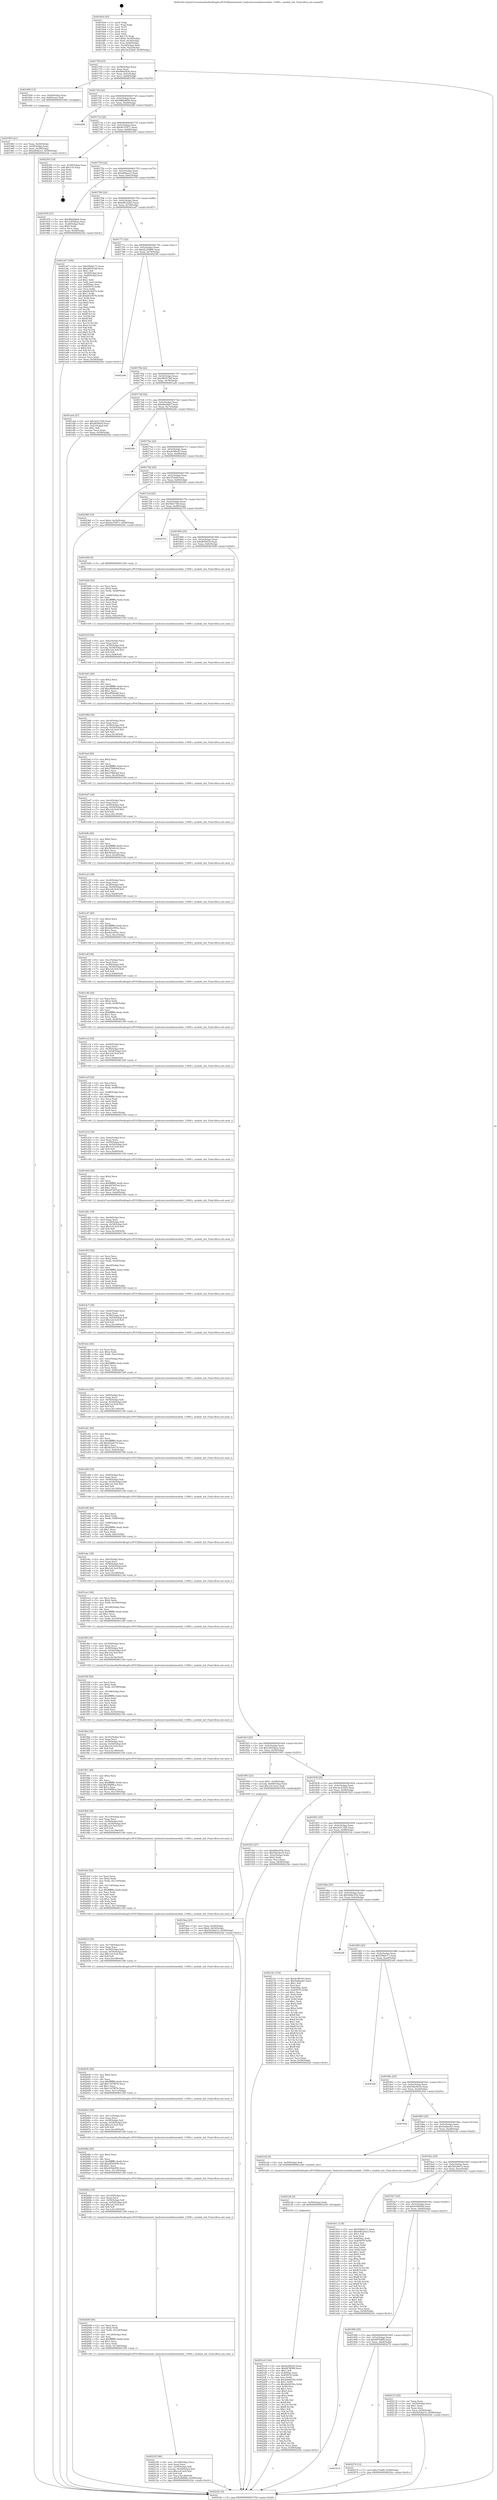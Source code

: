 digraph "0x4016e0" {
  label = "0x4016e0 (/mnt/c/Users/mathe/Desktop/tcc/POCII/binaries/extr_hashcatsrcmodulesmodule_11800.c_module_init_Final-ollvm.out::main(0))"
  labelloc = "t"
  node[shape=record]

  Entry [label="",width=0.3,height=0.3,shape=circle,fillcolor=black,style=filled]
  "0x40170d" [label="{
     0x40170d [23]\l
     | [instrs]\l
     &nbsp;&nbsp;0x40170d \<+3\>: mov -0x58(%rbp),%eax\l
     &nbsp;&nbsp;0x401710 \<+2\>: mov %eax,%ecx\l
     &nbsp;&nbsp;0x401712 \<+6\>: sub $0x960a5f3b,%ecx\l
     &nbsp;&nbsp;0x401718 \<+3\>: mov %eax,-0x5c(%rbp)\l
     &nbsp;&nbsp;0x40171b \<+3\>: mov %ecx,-0x60(%rbp)\l
     &nbsp;&nbsp;0x40171e \<+6\>: je 0000000000401956 \<main+0x276\>\l
  }"]
  "0x401956" [label="{
     0x401956 [13]\l
     | [instrs]\l
     &nbsp;&nbsp;0x401956 \<+4\>: mov -0x40(%rbp),%rax\l
     &nbsp;&nbsp;0x40195a \<+4\>: mov 0x8(%rax),%rdi\l
     &nbsp;&nbsp;0x40195e \<+5\>: call 0000000000401060 \<atoi@plt\>\l
     | [calls]\l
     &nbsp;&nbsp;0x401060 \{1\} (unknown)\l
  }"]
  "0x401724" [label="{
     0x401724 [22]\l
     | [instrs]\l
     &nbsp;&nbsp;0x401724 \<+5\>: jmp 0000000000401729 \<main+0x49\>\l
     &nbsp;&nbsp;0x401729 \<+3\>: mov -0x5c(%rbp),%eax\l
     &nbsp;&nbsp;0x40172c \<+5\>: sub $0x98bb9604,%eax\l
     &nbsp;&nbsp;0x401731 \<+3\>: mov %eax,-0x64(%rbp)\l
     &nbsp;&nbsp;0x401734 \<+6\>: je 0000000000402280 \<main+0xba0\>\l
  }"]
  Exit [label="",width=0.3,height=0.3,shape=circle,fillcolor=black,style=filled,peripheries=2]
  "0x402280" [label="{
     0x402280\l
  }", style=dashed]
  "0x40173a" [label="{
     0x40173a [22]\l
     | [instrs]\l
     &nbsp;&nbsp;0x40173a \<+5\>: jmp 000000000040173f \<main+0x5f\>\l
     &nbsp;&nbsp;0x40173f \<+3\>: mov -0x5c(%rbp),%eax\l
     &nbsp;&nbsp;0x401742 \<+5\>: sub $0x9e37f471,%eax\l
     &nbsp;&nbsp;0x401747 \<+3\>: mov %eax,-0x68(%rbp)\l
     &nbsp;&nbsp;0x40174a \<+6\>: je 0000000000402393 \<main+0xcb3\>\l
  }"]
  "0x401919" [label="{
     0x401919\l
  }", style=dashed]
  "0x402393" [label="{
     0x402393 [19]\l
     | [instrs]\l
     &nbsp;&nbsp;0x402393 \<+3\>: mov -0x30(%rbp),%eax\l
     &nbsp;&nbsp;0x402396 \<+7\>: add $0x110,%rsp\l
     &nbsp;&nbsp;0x40239d \<+1\>: pop %rbx\l
     &nbsp;&nbsp;0x40239e \<+2\>: pop %r12\l
     &nbsp;&nbsp;0x4023a0 \<+2\>: pop %r14\l
     &nbsp;&nbsp;0x4023a2 \<+2\>: pop %r15\l
     &nbsp;&nbsp;0x4023a4 \<+1\>: pop %rbp\l
     &nbsp;&nbsp;0x4023a5 \<+1\>: ret\l
  }"]
  "0x401750" [label="{
     0x401750 [22]\l
     | [instrs]\l
     &nbsp;&nbsp;0x401750 \<+5\>: jmp 0000000000401755 \<main+0x75\>\l
     &nbsp;&nbsp;0x401755 \<+3\>: mov -0x5c(%rbp),%eax\l
     &nbsp;&nbsp;0x401758 \<+5\>: sub $0xaf04ace3,%eax\l
     &nbsp;&nbsp;0x40175d \<+3\>: mov %eax,-0x6c(%rbp)\l
     &nbsp;&nbsp;0x401760 \<+6\>: je 0000000000401978 \<main+0x298\>\l
  }"]
  "0x402274" [label="{
     0x402274 [12]\l
     | [instrs]\l
     &nbsp;&nbsp;0x402274 \<+7\>: movl $0x37efeff,-0x58(%rbp)\l
     &nbsp;&nbsp;0x40227b \<+5\>: jmp 00000000004023dc \<main+0xcfc\>\l
  }"]
  "0x401978" [label="{
     0x401978 [27]\l
     | [instrs]\l
     &nbsp;&nbsp;0x401978 \<+5\>: mov $0x98bb9604,%eax\l
     &nbsp;&nbsp;0x40197d \<+5\>: mov $0x1b930b2a,%ecx\l
     &nbsp;&nbsp;0x401982 \<+3\>: mov -0x28(%rbp),%edx\l
     &nbsp;&nbsp;0x401985 \<+3\>: cmp $0x0,%edx\l
     &nbsp;&nbsp;0x401988 \<+3\>: cmove %ecx,%eax\l
     &nbsp;&nbsp;0x40198b \<+3\>: mov %eax,-0x58(%rbp)\l
     &nbsp;&nbsp;0x40198e \<+5\>: jmp 00000000004023dc \<main+0xcfc\>\l
  }"]
  "0x401766" [label="{
     0x401766 [22]\l
     | [instrs]\l
     &nbsp;&nbsp;0x401766 \<+5\>: jmp 000000000040176b \<main+0x8b\>\l
     &nbsp;&nbsp;0x40176b \<+3\>: mov -0x5c(%rbp),%eax\l
     &nbsp;&nbsp;0x40176e \<+5\>: sub $0xb9b1b5a3,%eax\l
     &nbsp;&nbsp;0x401773 \<+3\>: mov %eax,-0x70(%rbp)\l
     &nbsp;&nbsp;0x401776 \<+6\>: je 0000000000401a47 \<main+0x367\>\l
  }"]
  "0x4021e4" [label="{
     0x4021e4 [144]\l
     | [instrs]\l
     &nbsp;&nbsp;0x4021e4 \<+5\>: mov $0xde5f6c83,%eax\l
     &nbsp;&nbsp;0x4021e9 \<+5\>: mov $0x6876f9f9,%ecx\l
     &nbsp;&nbsp;0x4021ee \<+2\>: mov $0x1,%dl\l
     &nbsp;&nbsp;0x4021f0 \<+7\>: mov 0x4050ac,%esi\l
     &nbsp;&nbsp;0x4021f7 \<+8\>: mov 0x405070,%r8d\l
     &nbsp;&nbsp;0x4021ff \<+3\>: mov %esi,%r9d\l
     &nbsp;&nbsp;0x402202 \<+7\>: add $0x26d2934e,%r9d\l
     &nbsp;&nbsp;0x402209 \<+4\>: sub $0x1,%r9d\l
     &nbsp;&nbsp;0x40220d \<+7\>: sub $0x26d2934e,%r9d\l
     &nbsp;&nbsp;0x402214 \<+4\>: imul %r9d,%esi\l
     &nbsp;&nbsp;0x402218 \<+3\>: and $0x1,%esi\l
     &nbsp;&nbsp;0x40221b \<+3\>: cmp $0x0,%esi\l
     &nbsp;&nbsp;0x40221e \<+4\>: sete %r10b\l
     &nbsp;&nbsp;0x402222 \<+4\>: cmp $0xa,%r8d\l
     &nbsp;&nbsp;0x402226 \<+4\>: setl %r11b\l
     &nbsp;&nbsp;0x40222a \<+3\>: mov %r10b,%bl\l
     &nbsp;&nbsp;0x40222d \<+3\>: xor $0xff,%bl\l
     &nbsp;&nbsp;0x402230 \<+3\>: mov %r11b,%r14b\l
     &nbsp;&nbsp;0x402233 \<+4\>: xor $0xff,%r14b\l
     &nbsp;&nbsp;0x402237 \<+3\>: xor $0x1,%dl\l
     &nbsp;&nbsp;0x40223a \<+3\>: mov %bl,%r15b\l
     &nbsp;&nbsp;0x40223d \<+4\>: and $0xff,%r15b\l
     &nbsp;&nbsp;0x402241 \<+3\>: and %dl,%r10b\l
     &nbsp;&nbsp;0x402244 \<+3\>: mov %r14b,%r12b\l
     &nbsp;&nbsp;0x402247 \<+4\>: and $0xff,%r12b\l
     &nbsp;&nbsp;0x40224b \<+3\>: and %dl,%r11b\l
     &nbsp;&nbsp;0x40224e \<+3\>: or %r10b,%r15b\l
     &nbsp;&nbsp;0x402251 \<+3\>: or %r11b,%r12b\l
     &nbsp;&nbsp;0x402254 \<+3\>: xor %r12b,%r15b\l
     &nbsp;&nbsp;0x402257 \<+3\>: or %r14b,%bl\l
     &nbsp;&nbsp;0x40225a \<+3\>: xor $0xff,%bl\l
     &nbsp;&nbsp;0x40225d \<+3\>: or $0x1,%dl\l
     &nbsp;&nbsp;0x402260 \<+2\>: and %dl,%bl\l
     &nbsp;&nbsp;0x402262 \<+3\>: or %bl,%r15b\l
     &nbsp;&nbsp;0x402265 \<+4\>: test $0x1,%r15b\l
     &nbsp;&nbsp;0x402269 \<+3\>: cmovne %ecx,%eax\l
     &nbsp;&nbsp;0x40226c \<+3\>: mov %eax,-0x58(%rbp)\l
     &nbsp;&nbsp;0x40226f \<+5\>: jmp 00000000004023dc \<main+0xcfc\>\l
  }"]
  "0x401a47" [label="{
     0x401a47 [164]\l
     | [instrs]\l
     &nbsp;&nbsp;0x401a47 \<+5\>: mov $0x55fdd171,%eax\l
     &nbsp;&nbsp;0x401a4c \<+5\>: mov $0xd85d15bf,%ecx\l
     &nbsp;&nbsp;0x401a51 \<+2\>: mov $0x1,%dl\l
     &nbsp;&nbsp;0x401a53 \<+3\>: mov -0x54(%rbp),%esi\l
     &nbsp;&nbsp;0x401a56 \<+3\>: cmp -0x48(%rbp),%esi\l
     &nbsp;&nbsp;0x401a59 \<+4\>: setl %dil\l
     &nbsp;&nbsp;0x401a5d \<+4\>: and $0x1,%dil\l
     &nbsp;&nbsp;0x401a61 \<+4\>: mov %dil,-0x21(%rbp)\l
     &nbsp;&nbsp;0x401a65 \<+7\>: mov 0x4050ac,%esi\l
     &nbsp;&nbsp;0x401a6c \<+8\>: mov 0x405070,%r8d\l
     &nbsp;&nbsp;0x401a74 \<+3\>: mov %esi,%r9d\l
     &nbsp;&nbsp;0x401a77 \<+7\>: sub $0xb833f576,%r9d\l
     &nbsp;&nbsp;0x401a7e \<+4\>: sub $0x1,%r9d\l
     &nbsp;&nbsp;0x401a82 \<+7\>: add $0xb833f576,%r9d\l
     &nbsp;&nbsp;0x401a89 \<+4\>: imul %r9d,%esi\l
     &nbsp;&nbsp;0x401a8d \<+3\>: and $0x1,%esi\l
     &nbsp;&nbsp;0x401a90 \<+3\>: cmp $0x0,%esi\l
     &nbsp;&nbsp;0x401a93 \<+4\>: sete %dil\l
     &nbsp;&nbsp;0x401a97 \<+4\>: cmp $0xa,%r8d\l
     &nbsp;&nbsp;0x401a9b \<+4\>: setl %r10b\l
     &nbsp;&nbsp;0x401a9f \<+3\>: mov %dil,%r11b\l
     &nbsp;&nbsp;0x401aa2 \<+4\>: xor $0xff,%r11b\l
     &nbsp;&nbsp;0x401aa6 \<+3\>: mov %r10b,%bl\l
     &nbsp;&nbsp;0x401aa9 \<+3\>: xor $0xff,%bl\l
     &nbsp;&nbsp;0x401aac \<+3\>: xor $0x0,%dl\l
     &nbsp;&nbsp;0x401aaf \<+3\>: mov %r11b,%r14b\l
     &nbsp;&nbsp;0x401ab2 \<+4\>: and $0x0,%r14b\l
     &nbsp;&nbsp;0x401ab6 \<+3\>: and %dl,%dil\l
     &nbsp;&nbsp;0x401ab9 \<+3\>: mov %bl,%r15b\l
     &nbsp;&nbsp;0x401abc \<+4\>: and $0x0,%r15b\l
     &nbsp;&nbsp;0x401ac0 \<+3\>: and %dl,%r10b\l
     &nbsp;&nbsp;0x401ac3 \<+3\>: or %dil,%r14b\l
     &nbsp;&nbsp;0x401ac6 \<+3\>: or %r10b,%r15b\l
     &nbsp;&nbsp;0x401ac9 \<+3\>: xor %r15b,%r14b\l
     &nbsp;&nbsp;0x401acc \<+3\>: or %bl,%r11b\l
     &nbsp;&nbsp;0x401acf \<+4\>: xor $0xff,%r11b\l
     &nbsp;&nbsp;0x401ad3 \<+3\>: or $0x0,%dl\l
     &nbsp;&nbsp;0x401ad6 \<+3\>: and %dl,%r11b\l
     &nbsp;&nbsp;0x401ad9 \<+3\>: or %r11b,%r14b\l
     &nbsp;&nbsp;0x401adc \<+4\>: test $0x1,%r14b\l
     &nbsp;&nbsp;0x401ae0 \<+3\>: cmovne %ecx,%eax\l
     &nbsp;&nbsp;0x401ae3 \<+3\>: mov %eax,-0x58(%rbp)\l
     &nbsp;&nbsp;0x401ae6 \<+5\>: jmp 00000000004023dc \<main+0xcfc\>\l
  }"]
  "0x40177c" [label="{
     0x40177c [22]\l
     | [instrs]\l
     &nbsp;&nbsp;0x40177c \<+5\>: jmp 0000000000401781 \<main+0xa1\>\l
     &nbsp;&nbsp;0x401781 \<+3\>: mov -0x5c(%rbp),%eax\l
     &nbsp;&nbsp;0x401784 \<+5\>: sub $0xd2c85890,%eax\l
     &nbsp;&nbsp;0x401789 \<+3\>: mov %eax,-0x74(%rbp)\l
     &nbsp;&nbsp;0x40178c \<+6\>: je 00000000004023d0 \<main+0xcf0\>\l
  }"]
  "0x4021db" [label="{
     0x4021db [9]\l
     | [instrs]\l
     &nbsp;&nbsp;0x4021db \<+4\>: mov -0x50(%rbp),%rdi\l
     &nbsp;&nbsp;0x4021df \<+5\>: call 0000000000401030 \<free@plt\>\l
     | [calls]\l
     &nbsp;&nbsp;0x401030 \{1\} (unknown)\l
  }"]
  "0x4023d0" [label="{
     0x4023d0\l
  }", style=dashed]
  "0x401792" [label="{
     0x401792 [22]\l
     | [instrs]\l
     &nbsp;&nbsp;0x401792 \<+5\>: jmp 0000000000401797 \<main+0xb7\>\l
     &nbsp;&nbsp;0x401797 \<+3\>: mov -0x5c(%rbp),%eax\l
     &nbsp;&nbsp;0x40179a \<+5\>: sub $0xd85d15bf,%eax\l
     &nbsp;&nbsp;0x40179f \<+3\>: mov %eax,-0x78(%rbp)\l
     &nbsp;&nbsp;0x4017a2 \<+6\>: je 0000000000401aeb \<main+0x40b\>\l
  }"]
  "0x401900" [label="{
     0x401900 [25]\l
     | [instrs]\l
     &nbsp;&nbsp;0x401900 \<+5\>: jmp 0000000000401905 \<main+0x225\>\l
     &nbsp;&nbsp;0x401905 \<+3\>: mov -0x5c(%rbp),%eax\l
     &nbsp;&nbsp;0x401908 \<+5\>: sub $0x6876f9f9,%eax\l
     &nbsp;&nbsp;0x40190d \<+6\>: mov %eax,-0xb4(%rbp)\l
     &nbsp;&nbsp;0x401913 \<+6\>: je 0000000000402274 \<main+0xb94\>\l
  }"]
  "0x401aeb" [label="{
     0x401aeb [27]\l
     | [instrs]\l
     &nbsp;&nbsp;0x401aeb \<+5\>: mov $0x3e511f28,%eax\l
     &nbsp;&nbsp;0x401af0 \<+5\>: mov $0xd65943d,%ecx\l
     &nbsp;&nbsp;0x401af5 \<+3\>: mov -0x21(%rbp),%dl\l
     &nbsp;&nbsp;0x401af8 \<+3\>: test $0x1,%dl\l
     &nbsp;&nbsp;0x401afb \<+3\>: cmovne %ecx,%eax\l
     &nbsp;&nbsp;0x401afe \<+3\>: mov %eax,-0x58(%rbp)\l
     &nbsp;&nbsp;0x401b01 \<+5\>: jmp 00000000004023dc \<main+0xcfc\>\l
  }"]
  "0x4017a8" [label="{
     0x4017a8 [22]\l
     | [instrs]\l
     &nbsp;&nbsp;0x4017a8 \<+5\>: jmp 00000000004017ad \<main+0xcd\>\l
     &nbsp;&nbsp;0x4017ad \<+3\>: mov -0x5c(%rbp),%eax\l
     &nbsp;&nbsp;0x4017b0 \<+5\>: sub $0xd8a94fa7,%eax\l
     &nbsp;&nbsp;0x4017b5 \<+3\>: mov %eax,-0x7c(%rbp)\l
     &nbsp;&nbsp;0x4017b8 \<+6\>: je 000000000040228c \<main+0xbac\>\l
  }"]
  "0x402133" [label="{
     0x402133 [25]\l
     | [instrs]\l
     &nbsp;&nbsp;0x402133 \<+2\>: xor %eax,%eax\l
     &nbsp;&nbsp;0x402135 \<+3\>: mov -0x54(%rbp),%ecx\l
     &nbsp;&nbsp;0x402138 \<+3\>: sub $0x1,%eax\l
     &nbsp;&nbsp;0x40213b \<+2\>: sub %eax,%ecx\l
     &nbsp;&nbsp;0x40213d \<+3\>: mov %ecx,-0x54(%rbp)\l
     &nbsp;&nbsp;0x402140 \<+7\>: movl $0x5b526e7e,-0x58(%rbp)\l
     &nbsp;&nbsp;0x402147 \<+5\>: jmp 00000000004023dc \<main+0xcfc\>\l
  }"]
  "0x40228c" [label="{
     0x40228c\l
  }", style=dashed]
  "0x4017be" [label="{
     0x4017be [22]\l
     | [instrs]\l
     &nbsp;&nbsp;0x4017be \<+5\>: jmp 00000000004017c3 \<main+0xe3\>\l
     &nbsp;&nbsp;0x4017c3 \<+3\>: mov -0x5c(%rbp),%eax\l
     &nbsp;&nbsp;0x4017c6 \<+5\>: sub $0xde5f6c83,%eax\l
     &nbsp;&nbsp;0x4017cb \<+3\>: mov %eax,-0x80(%rbp)\l
     &nbsp;&nbsp;0x4017ce \<+6\>: je 00000000004023b2 \<main+0xcd2\>\l
  }"]
  "0x402105" [label="{
     0x402105 [46]\l
     | [instrs]\l
     &nbsp;&nbsp;0x402105 \<+6\>: mov -0x128(%rbp),%ecx\l
     &nbsp;&nbsp;0x40210b \<+3\>: imul %eax,%ecx\l
     &nbsp;&nbsp;0x40210e \<+4\>: mov -0x50(%rbp),%r8\l
     &nbsp;&nbsp;0x402112 \<+4\>: movslq -0x54(%rbp),%r9\l
     &nbsp;&nbsp;0x402116 \<+7\>: imul $0x1e0,%r9,%r9\l
     &nbsp;&nbsp;0x40211d \<+3\>: add %r9,%r8\l
     &nbsp;&nbsp;0x402120 \<+7\>: mov %ecx,0x1d8(%r8)\l
     &nbsp;&nbsp;0x402127 \<+7\>: movl $0x5cf4890b,-0x58(%rbp)\l
     &nbsp;&nbsp;0x40212e \<+5\>: jmp 00000000004023dc \<main+0xcfc\>\l
  }"]
  "0x4023b2" [label="{
     0x4023b2\l
  }", style=dashed]
  "0x4017d4" [label="{
     0x4017d4 [25]\l
     | [instrs]\l
     &nbsp;&nbsp;0x4017d4 \<+5\>: jmp 00000000004017d9 \<main+0xf9\>\l
     &nbsp;&nbsp;0x4017d9 \<+3\>: mov -0x5c(%rbp),%eax\l
     &nbsp;&nbsp;0x4017dc \<+5\>: sub $0x37efeff,%eax\l
     &nbsp;&nbsp;0x4017e1 \<+6\>: mov %eax,-0x84(%rbp)\l
     &nbsp;&nbsp;0x4017e7 \<+6\>: je 0000000000402380 \<main+0xca0\>\l
  }"]
  "0x4020d9" [label="{
     0x4020d9 [44]\l
     | [instrs]\l
     &nbsp;&nbsp;0x4020d9 \<+2\>: xor %ecx,%ecx\l
     &nbsp;&nbsp;0x4020db \<+5\>: mov $0x2,%edx\l
     &nbsp;&nbsp;0x4020e0 \<+6\>: mov %edx,-0x124(%rbp)\l
     &nbsp;&nbsp;0x4020e6 \<+1\>: cltd\l
     &nbsp;&nbsp;0x4020e7 \<+6\>: mov -0x124(%rbp),%esi\l
     &nbsp;&nbsp;0x4020ed \<+2\>: idiv %esi\l
     &nbsp;&nbsp;0x4020ef \<+6\>: imul $0xfffffffe,%edx,%edx\l
     &nbsp;&nbsp;0x4020f5 \<+3\>: sub $0x1,%ecx\l
     &nbsp;&nbsp;0x4020f8 \<+2\>: sub %ecx,%edx\l
     &nbsp;&nbsp;0x4020fa \<+6\>: mov %edx,-0x128(%rbp)\l
     &nbsp;&nbsp;0x402100 \<+5\>: call 0000000000401160 \<next_i\>\l
     | [calls]\l
     &nbsp;&nbsp;0x401160 \{1\} (/mnt/c/Users/mathe/Desktop/tcc/POCII/binaries/extr_hashcatsrcmodulesmodule_11800.c_module_init_Final-ollvm.out::next_i)\l
  }"]
  "0x402380" [label="{
     0x402380 [19]\l
     | [instrs]\l
     &nbsp;&nbsp;0x402380 \<+7\>: movl $0x0,-0x30(%rbp)\l
     &nbsp;&nbsp;0x402387 \<+7\>: movl $0x9e37f471,-0x58(%rbp)\l
     &nbsp;&nbsp;0x40238e \<+5\>: jmp 00000000004023dc \<main+0xcfc\>\l
  }"]
  "0x4017ed" [label="{
     0x4017ed [25]\l
     | [instrs]\l
     &nbsp;&nbsp;0x4017ed \<+5\>: jmp 00000000004017f2 \<main+0x112\>\l
     &nbsp;&nbsp;0x4017f2 \<+3\>: mov -0x5c(%rbp),%eax\l
     &nbsp;&nbsp;0x4017f5 \<+5\>: sub $0x5b61746,%eax\l
     &nbsp;&nbsp;0x4017fa \<+6\>: mov %eax,-0x88(%rbp)\l
     &nbsp;&nbsp;0x401800 \<+6\>: je 0000000000402374 \<main+0xc94\>\l
  }"]
  "0x4020b2" [label="{
     0x4020b2 [39]\l
     | [instrs]\l
     &nbsp;&nbsp;0x4020b2 \<+6\>: mov -0x120(%rbp),%ecx\l
     &nbsp;&nbsp;0x4020b8 \<+3\>: imul %eax,%ecx\l
     &nbsp;&nbsp;0x4020bb \<+4\>: mov -0x50(%rbp),%r8\l
     &nbsp;&nbsp;0x4020bf \<+4\>: movslq -0x54(%rbp),%r9\l
     &nbsp;&nbsp;0x4020c3 \<+7\>: imul $0x1e0,%r9,%r9\l
     &nbsp;&nbsp;0x4020ca \<+3\>: add %r9,%r8\l
     &nbsp;&nbsp;0x4020cd \<+7\>: mov %ecx,0x1d4(%r8)\l
     &nbsp;&nbsp;0x4020d4 \<+5\>: call 0000000000401160 \<next_i\>\l
     | [calls]\l
     &nbsp;&nbsp;0x401160 \{1\} (/mnt/c/Users/mathe/Desktop/tcc/POCII/binaries/extr_hashcatsrcmodulesmodule_11800.c_module_init_Final-ollvm.out::next_i)\l
  }"]
  "0x402374" [label="{
     0x402374\l
  }", style=dashed]
  "0x401806" [label="{
     0x401806 [25]\l
     | [instrs]\l
     &nbsp;&nbsp;0x401806 \<+5\>: jmp 000000000040180b \<main+0x12b\>\l
     &nbsp;&nbsp;0x40180b \<+3\>: mov -0x5c(%rbp),%eax\l
     &nbsp;&nbsp;0x40180e \<+5\>: sub $0xd65943d,%eax\l
     &nbsp;&nbsp;0x401813 \<+6\>: mov %eax,-0x8c(%rbp)\l
     &nbsp;&nbsp;0x401819 \<+6\>: je 0000000000401b06 \<main+0x426\>\l
  }"]
  "0x40208a" [label="{
     0x40208a [40]\l
     | [instrs]\l
     &nbsp;&nbsp;0x40208a \<+5\>: mov $0x2,%ecx\l
     &nbsp;&nbsp;0x40208f \<+1\>: cltd\l
     &nbsp;&nbsp;0x402090 \<+2\>: idiv %ecx\l
     &nbsp;&nbsp;0x402092 \<+6\>: imul $0xfffffffe,%edx,%ecx\l
     &nbsp;&nbsp;0x402098 \<+6\>: add $0x265de950,%ecx\l
     &nbsp;&nbsp;0x40209e \<+3\>: add $0x1,%ecx\l
     &nbsp;&nbsp;0x4020a1 \<+6\>: sub $0x265de950,%ecx\l
     &nbsp;&nbsp;0x4020a7 \<+6\>: mov %ecx,-0x120(%rbp)\l
     &nbsp;&nbsp;0x4020ad \<+5\>: call 0000000000401160 \<next_i\>\l
     | [calls]\l
     &nbsp;&nbsp;0x401160 \{1\} (/mnt/c/Users/mathe/Desktop/tcc/POCII/binaries/extr_hashcatsrcmodulesmodule_11800.c_module_init_Final-ollvm.out::next_i)\l
  }"]
  "0x401b06" [label="{
     0x401b06 [5]\l
     | [instrs]\l
     &nbsp;&nbsp;0x401b06 \<+5\>: call 0000000000401160 \<next_i\>\l
     | [calls]\l
     &nbsp;&nbsp;0x401160 \{1\} (/mnt/c/Users/mathe/Desktop/tcc/POCII/binaries/extr_hashcatsrcmodulesmodule_11800.c_module_init_Final-ollvm.out::next_i)\l
  }"]
  "0x40181f" [label="{
     0x40181f [25]\l
     | [instrs]\l
     &nbsp;&nbsp;0x40181f \<+5\>: jmp 0000000000401824 \<main+0x144\>\l
     &nbsp;&nbsp;0x401824 \<+3\>: mov -0x5c(%rbp),%eax\l
     &nbsp;&nbsp;0x401827 \<+5\>: sub $0x1b930b2a,%eax\l
     &nbsp;&nbsp;0x40182c \<+6\>: mov %eax,-0x90(%rbp)\l
     &nbsp;&nbsp;0x401832 \<+6\>: je 0000000000401993 \<main+0x2b3\>\l
  }"]
  "0x402063" [label="{
     0x402063 [39]\l
     | [instrs]\l
     &nbsp;&nbsp;0x402063 \<+6\>: mov -0x11c(%rbp),%ecx\l
     &nbsp;&nbsp;0x402069 \<+3\>: imul %eax,%ecx\l
     &nbsp;&nbsp;0x40206c \<+4\>: mov -0x50(%rbp),%r8\l
     &nbsp;&nbsp;0x402070 \<+4\>: movslq -0x54(%rbp),%r9\l
     &nbsp;&nbsp;0x402074 \<+7\>: imul $0x1e0,%r9,%r9\l
     &nbsp;&nbsp;0x40207b \<+3\>: add %r9,%r8\l
     &nbsp;&nbsp;0x40207e \<+7\>: mov %ecx,0x1d0(%r8)\l
     &nbsp;&nbsp;0x402085 \<+5\>: call 0000000000401160 \<next_i\>\l
     | [calls]\l
     &nbsp;&nbsp;0x401160 \{1\} (/mnt/c/Users/mathe/Desktop/tcc/POCII/binaries/extr_hashcatsrcmodulesmodule_11800.c_module_init_Final-ollvm.out::next_i)\l
  }"]
  "0x401993" [label="{
     0x401993 [23]\l
     | [instrs]\l
     &nbsp;&nbsp;0x401993 \<+7\>: movl $0x1,-0x48(%rbp)\l
     &nbsp;&nbsp;0x40199a \<+4\>: movslq -0x48(%rbp),%rax\l
     &nbsp;&nbsp;0x40199e \<+7\>: imul $0x1e0,%rax,%rdi\l
     &nbsp;&nbsp;0x4019a5 \<+5\>: call 0000000000401050 \<malloc@plt\>\l
     | [calls]\l
     &nbsp;&nbsp;0x401050 \{1\} (unknown)\l
  }"]
  "0x401838" [label="{
     0x401838 [25]\l
     | [instrs]\l
     &nbsp;&nbsp;0x401838 \<+5\>: jmp 000000000040183d \<main+0x15d\>\l
     &nbsp;&nbsp;0x40183d \<+3\>: mov -0x5c(%rbp),%eax\l
     &nbsp;&nbsp;0x401840 \<+5\>: sub $0x3ac232d5,%eax\l
     &nbsp;&nbsp;0x401845 \<+6\>: mov %eax,-0x94(%rbp)\l
     &nbsp;&nbsp;0x40184b \<+6\>: je 0000000000401923 \<main+0x243\>\l
  }"]
  "0x40203b" [label="{
     0x40203b [40]\l
     | [instrs]\l
     &nbsp;&nbsp;0x40203b \<+5\>: mov $0x2,%ecx\l
     &nbsp;&nbsp;0x402040 \<+1\>: cltd\l
     &nbsp;&nbsp;0x402041 \<+2\>: idiv %ecx\l
     &nbsp;&nbsp;0x402043 \<+6\>: imul $0xfffffffe,%edx,%ecx\l
     &nbsp;&nbsp;0x402049 \<+6\>: add $0x11678f7b,%ecx\l
     &nbsp;&nbsp;0x40204f \<+3\>: add $0x1,%ecx\l
     &nbsp;&nbsp;0x402052 \<+6\>: sub $0x11678f7b,%ecx\l
     &nbsp;&nbsp;0x402058 \<+6\>: mov %ecx,-0x11c(%rbp)\l
     &nbsp;&nbsp;0x40205e \<+5\>: call 0000000000401160 \<next_i\>\l
     | [calls]\l
     &nbsp;&nbsp;0x401160 \{1\} (/mnt/c/Users/mathe/Desktop/tcc/POCII/binaries/extr_hashcatsrcmodulesmodule_11800.c_module_init_Final-ollvm.out::next_i)\l
  }"]
  "0x401923" [label="{
     0x401923 [27]\l
     | [instrs]\l
     &nbsp;&nbsp;0x401923 \<+5\>: mov $0x960a5f3b,%eax\l
     &nbsp;&nbsp;0x401928 \<+5\>: mov $0x592c6e18,%ecx\l
     &nbsp;&nbsp;0x40192d \<+3\>: mov -0x2c(%rbp),%edx\l
     &nbsp;&nbsp;0x401930 \<+3\>: cmp $0x2,%edx\l
     &nbsp;&nbsp;0x401933 \<+3\>: cmovne %ecx,%eax\l
     &nbsp;&nbsp;0x401936 \<+3\>: mov %eax,-0x58(%rbp)\l
     &nbsp;&nbsp;0x401939 \<+5\>: jmp 00000000004023dc \<main+0xcfc\>\l
  }"]
  "0x401851" [label="{
     0x401851 [25]\l
     | [instrs]\l
     &nbsp;&nbsp;0x401851 \<+5\>: jmp 0000000000401856 \<main+0x176\>\l
     &nbsp;&nbsp;0x401856 \<+3\>: mov -0x5c(%rbp),%eax\l
     &nbsp;&nbsp;0x401859 \<+5\>: sub $0x3e511f28,%eax\l
     &nbsp;&nbsp;0x40185e \<+6\>: mov %eax,-0x98(%rbp)\l
     &nbsp;&nbsp;0x401864 \<+6\>: je 000000000040214c \<main+0xa6c\>\l
  }"]
  "0x4023dc" [label="{
     0x4023dc [5]\l
     | [instrs]\l
     &nbsp;&nbsp;0x4023dc \<+5\>: jmp 000000000040170d \<main+0x2d\>\l
  }"]
  "0x4016e0" [label="{
     0x4016e0 [45]\l
     | [instrs]\l
     &nbsp;&nbsp;0x4016e0 \<+1\>: push %rbp\l
     &nbsp;&nbsp;0x4016e1 \<+3\>: mov %rsp,%rbp\l
     &nbsp;&nbsp;0x4016e4 \<+2\>: push %r15\l
     &nbsp;&nbsp;0x4016e6 \<+2\>: push %r14\l
     &nbsp;&nbsp;0x4016e8 \<+2\>: push %r12\l
     &nbsp;&nbsp;0x4016ea \<+1\>: push %rbx\l
     &nbsp;&nbsp;0x4016eb \<+7\>: sub $0x110,%rsp\l
     &nbsp;&nbsp;0x4016f2 \<+7\>: movl $0x0,-0x30(%rbp)\l
     &nbsp;&nbsp;0x4016f9 \<+3\>: mov %edi,-0x34(%rbp)\l
     &nbsp;&nbsp;0x4016fc \<+4\>: mov %rsi,-0x40(%rbp)\l
     &nbsp;&nbsp;0x401700 \<+3\>: mov -0x34(%rbp),%edi\l
     &nbsp;&nbsp;0x401703 \<+3\>: mov %edi,-0x2c(%rbp)\l
     &nbsp;&nbsp;0x401706 \<+7\>: movl $0x3ac232d5,-0x58(%rbp)\l
  }"]
  "0x401963" [label="{
     0x401963 [21]\l
     | [instrs]\l
     &nbsp;&nbsp;0x401963 \<+3\>: mov %eax,-0x44(%rbp)\l
     &nbsp;&nbsp;0x401966 \<+3\>: mov -0x44(%rbp),%eax\l
     &nbsp;&nbsp;0x401969 \<+3\>: mov %eax,-0x28(%rbp)\l
     &nbsp;&nbsp;0x40196c \<+7\>: movl $0xaf04ace3,-0x58(%rbp)\l
     &nbsp;&nbsp;0x401973 \<+5\>: jmp 00000000004023dc \<main+0xcfc\>\l
  }"]
  "0x4019aa" [label="{
     0x4019aa [23]\l
     | [instrs]\l
     &nbsp;&nbsp;0x4019aa \<+4\>: mov %rax,-0x50(%rbp)\l
     &nbsp;&nbsp;0x4019ae \<+7\>: movl $0x0,-0x54(%rbp)\l
     &nbsp;&nbsp;0x4019b5 \<+7\>: movl $0x5b526e7e,-0x58(%rbp)\l
     &nbsp;&nbsp;0x4019bc \<+5\>: jmp 00000000004023dc \<main+0xcfc\>\l
  }"]
  "0x402014" [label="{
     0x402014 [39]\l
     | [instrs]\l
     &nbsp;&nbsp;0x402014 \<+6\>: mov -0x118(%rbp),%ecx\l
     &nbsp;&nbsp;0x40201a \<+3\>: imul %eax,%ecx\l
     &nbsp;&nbsp;0x40201d \<+4\>: mov -0x50(%rbp),%r8\l
     &nbsp;&nbsp;0x402021 \<+4\>: movslq -0x54(%rbp),%r9\l
     &nbsp;&nbsp;0x402025 \<+7\>: imul $0x1e0,%r9,%r9\l
     &nbsp;&nbsp;0x40202c \<+3\>: add %r9,%r8\l
     &nbsp;&nbsp;0x40202f \<+7\>: mov %ecx,0x198(%r8)\l
     &nbsp;&nbsp;0x402036 \<+5\>: call 0000000000401160 \<next_i\>\l
     | [calls]\l
     &nbsp;&nbsp;0x401160 \{1\} (/mnt/c/Users/mathe/Desktop/tcc/POCII/binaries/extr_hashcatsrcmodulesmodule_11800.c_module_init_Final-ollvm.out::next_i)\l
  }"]
  "0x40214c" [label="{
     0x40214c [134]\l
     | [instrs]\l
     &nbsp;&nbsp;0x40214c \<+5\>: mov $0xde5f6c83,%eax\l
     &nbsp;&nbsp;0x402151 \<+5\>: mov $0x5a4bee61,%ecx\l
     &nbsp;&nbsp;0x402156 \<+2\>: mov $0x1,%dl\l
     &nbsp;&nbsp;0x402158 \<+2\>: xor %esi,%esi\l
     &nbsp;&nbsp;0x40215a \<+7\>: mov 0x4050ac,%edi\l
     &nbsp;&nbsp;0x402161 \<+8\>: mov 0x405070,%r8d\l
     &nbsp;&nbsp;0x402169 \<+3\>: sub $0x1,%esi\l
     &nbsp;&nbsp;0x40216c \<+3\>: mov %edi,%r9d\l
     &nbsp;&nbsp;0x40216f \<+3\>: add %esi,%r9d\l
     &nbsp;&nbsp;0x402172 \<+4\>: imul %r9d,%edi\l
     &nbsp;&nbsp;0x402176 \<+3\>: and $0x1,%edi\l
     &nbsp;&nbsp;0x402179 \<+3\>: cmp $0x0,%edi\l
     &nbsp;&nbsp;0x40217c \<+4\>: sete %r10b\l
     &nbsp;&nbsp;0x402180 \<+4\>: cmp $0xa,%r8d\l
     &nbsp;&nbsp;0x402184 \<+4\>: setl %r11b\l
     &nbsp;&nbsp;0x402188 \<+3\>: mov %r10b,%bl\l
     &nbsp;&nbsp;0x40218b \<+3\>: xor $0xff,%bl\l
     &nbsp;&nbsp;0x40218e \<+3\>: mov %r11b,%r14b\l
     &nbsp;&nbsp;0x402191 \<+4\>: xor $0xff,%r14b\l
     &nbsp;&nbsp;0x402195 \<+3\>: xor $0x1,%dl\l
     &nbsp;&nbsp;0x402198 \<+3\>: mov %bl,%r15b\l
     &nbsp;&nbsp;0x40219b \<+4\>: and $0xff,%r15b\l
     &nbsp;&nbsp;0x40219f \<+3\>: and %dl,%r10b\l
     &nbsp;&nbsp;0x4021a2 \<+3\>: mov %r14b,%r12b\l
     &nbsp;&nbsp;0x4021a5 \<+4\>: and $0xff,%r12b\l
     &nbsp;&nbsp;0x4021a9 \<+3\>: and %dl,%r11b\l
     &nbsp;&nbsp;0x4021ac \<+3\>: or %r10b,%r15b\l
     &nbsp;&nbsp;0x4021af \<+3\>: or %r11b,%r12b\l
     &nbsp;&nbsp;0x4021b2 \<+3\>: xor %r12b,%r15b\l
     &nbsp;&nbsp;0x4021b5 \<+3\>: or %r14b,%bl\l
     &nbsp;&nbsp;0x4021b8 \<+3\>: xor $0xff,%bl\l
     &nbsp;&nbsp;0x4021bb \<+3\>: or $0x1,%dl\l
     &nbsp;&nbsp;0x4021be \<+2\>: and %dl,%bl\l
     &nbsp;&nbsp;0x4021c0 \<+3\>: or %bl,%r15b\l
     &nbsp;&nbsp;0x4021c3 \<+4\>: test $0x1,%r15b\l
     &nbsp;&nbsp;0x4021c7 \<+3\>: cmovne %ecx,%eax\l
     &nbsp;&nbsp;0x4021ca \<+3\>: mov %eax,-0x58(%rbp)\l
     &nbsp;&nbsp;0x4021cd \<+5\>: jmp 00000000004023dc \<main+0xcfc\>\l
  }"]
  "0x40186a" [label="{
     0x40186a [25]\l
     | [instrs]\l
     &nbsp;&nbsp;0x40186a \<+5\>: jmp 000000000040186f \<main+0x18f\>\l
     &nbsp;&nbsp;0x40186f \<+3\>: mov -0x5c(%rbp),%eax\l
     &nbsp;&nbsp;0x401872 \<+5\>: sub $0x526bc55d,%eax\l
     &nbsp;&nbsp;0x401877 \<+6\>: mov %eax,-0x9c(%rbp)\l
     &nbsp;&nbsp;0x40187d \<+6\>: je 00000000004022df \<main+0xbff\>\l
  }"]
  "0x401fe0" [label="{
     0x401fe0 [52]\l
     | [instrs]\l
     &nbsp;&nbsp;0x401fe0 \<+2\>: xor %ecx,%ecx\l
     &nbsp;&nbsp;0x401fe2 \<+5\>: mov $0x2,%edx\l
     &nbsp;&nbsp;0x401fe7 \<+6\>: mov %edx,-0x114(%rbp)\l
     &nbsp;&nbsp;0x401fed \<+1\>: cltd\l
     &nbsp;&nbsp;0x401fee \<+6\>: mov -0x114(%rbp),%esi\l
     &nbsp;&nbsp;0x401ff4 \<+2\>: idiv %esi\l
     &nbsp;&nbsp;0x401ff6 \<+6\>: imul $0xfffffffe,%edx,%edx\l
     &nbsp;&nbsp;0x401ffc \<+2\>: mov %ecx,%edi\l
     &nbsp;&nbsp;0x401ffe \<+2\>: sub %edx,%edi\l
     &nbsp;&nbsp;0x402000 \<+2\>: mov %ecx,%edx\l
     &nbsp;&nbsp;0x402002 \<+3\>: sub $0x1,%edx\l
     &nbsp;&nbsp;0x402005 \<+2\>: add %edx,%edi\l
     &nbsp;&nbsp;0x402007 \<+2\>: sub %edi,%ecx\l
     &nbsp;&nbsp;0x402009 \<+6\>: mov %ecx,-0x118(%rbp)\l
     &nbsp;&nbsp;0x40200f \<+5\>: call 0000000000401160 \<next_i\>\l
     | [calls]\l
     &nbsp;&nbsp;0x401160 \{1\} (/mnt/c/Users/mathe/Desktop/tcc/POCII/binaries/extr_hashcatsrcmodulesmodule_11800.c_module_init_Final-ollvm.out::next_i)\l
  }"]
  "0x4022df" [label="{
     0x4022df\l
  }", style=dashed]
  "0x401883" [label="{
     0x401883 [25]\l
     | [instrs]\l
     &nbsp;&nbsp;0x401883 \<+5\>: jmp 0000000000401888 \<main+0x1a8\>\l
     &nbsp;&nbsp;0x401888 \<+3\>: mov -0x5c(%rbp),%eax\l
     &nbsp;&nbsp;0x40188b \<+5\>: sub $0x55fdd171,%eax\l
     &nbsp;&nbsp;0x401890 \<+6\>: mov %eax,-0xa0(%rbp)\l
     &nbsp;&nbsp;0x401896 \<+6\>: je 00000000004023a6 \<main+0xcc6\>\l
  }"]
  "0x401fb9" [label="{
     0x401fb9 [39]\l
     | [instrs]\l
     &nbsp;&nbsp;0x401fb9 \<+6\>: mov -0x110(%rbp),%ecx\l
     &nbsp;&nbsp;0x401fbf \<+3\>: imul %eax,%ecx\l
     &nbsp;&nbsp;0x401fc2 \<+4\>: mov -0x50(%rbp),%r8\l
     &nbsp;&nbsp;0x401fc6 \<+4\>: movslq -0x54(%rbp),%r9\l
     &nbsp;&nbsp;0x401fca \<+7\>: imul $0x1e0,%r9,%r9\l
     &nbsp;&nbsp;0x401fd1 \<+3\>: add %r9,%r8\l
     &nbsp;&nbsp;0x401fd4 \<+7\>: mov %ecx,0x194(%r8)\l
     &nbsp;&nbsp;0x401fdb \<+5\>: call 0000000000401160 \<next_i\>\l
     | [calls]\l
     &nbsp;&nbsp;0x401160 \{1\} (/mnt/c/Users/mathe/Desktop/tcc/POCII/binaries/extr_hashcatsrcmodulesmodule_11800.c_module_init_Final-ollvm.out::next_i)\l
  }"]
  "0x4023a6" [label="{
     0x4023a6\l
  }", style=dashed]
  "0x40189c" [label="{
     0x40189c [25]\l
     | [instrs]\l
     &nbsp;&nbsp;0x40189c \<+5\>: jmp 00000000004018a1 \<main+0x1c1\>\l
     &nbsp;&nbsp;0x4018a1 \<+3\>: mov -0x5c(%rbp),%eax\l
     &nbsp;&nbsp;0x4018a4 \<+5\>: sub $0x592c6e18,%eax\l
     &nbsp;&nbsp;0x4018a9 \<+6\>: mov %eax,-0xa4(%rbp)\l
     &nbsp;&nbsp;0x4018af \<+6\>: je 000000000040193e \<main+0x25e\>\l
  }"]
  "0x401f91" [label="{
     0x401f91 [40]\l
     | [instrs]\l
     &nbsp;&nbsp;0x401f91 \<+5\>: mov $0x2,%ecx\l
     &nbsp;&nbsp;0x401f96 \<+1\>: cltd\l
     &nbsp;&nbsp;0x401f97 \<+2\>: idiv %ecx\l
     &nbsp;&nbsp;0x401f99 \<+6\>: imul $0xfffffffe,%edx,%ecx\l
     &nbsp;&nbsp;0x401f9f \<+6\>: add $0x5f4f8fca,%ecx\l
     &nbsp;&nbsp;0x401fa5 \<+3\>: add $0x1,%ecx\l
     &nbsp;&nbsp;0x401fa8 \<+6\>: sub $0x5f4f8fca,%ecx\l
     &nbsp;&nbsp;0x401fae \<+6\>: mov %ecx,-0x110(%rbp)\l
     &nbsp;&nbsp;0x401fb4 \<+5\>: call 0000000000401160 \<next_i\>\l
     | [calls]\l
     &nbsp;&nbsp;0x401160 \{1\} (/mnt/c/Users/mathe/Desktop/tcc/POCII/binaries/extr_hashcatsrcmodulesmodule_11800.c_module_init_Final-ollvm.out::next_i)\l
  }"]
  "0x40193e" [label="{
     0x40193e\l
  }", style=dashed]
  "0x4018b5" [label="{
     0x4018b5 [25]\l
     | [instrs]\l
     &nbsp;&nbsp;0x4018b5 \<+5\>: jmp 00000000004018ba \<main+0x1da\>\l
     &nbsp;&nbsp;0x4018ba \<+3\>: mov -0x5c(%rbp),%eax\l
     &nbsp;&nbsp;0x4018bd \<+5\>: sub $0x5a4bee61,%eax\l
     &nbsp;&nbsp;0x4018c2 \<+6\>: mov %eax,-0xa8(%rbp)\l
     &nbsp;&nbsp;0x4018c8 \<+6\>: je 00000000004021d2 \<main+0xaf2\>\l
  }"]
  "0x401f6a" [label="{
     0x401f6a [39]\l
     | [instrs]\l
     &nbsp;&nbsp;0x401f6a \<+6\>: mov -0x10c(%rbp),%ecx\l
     &nbsp;&nbsp;0x401f70 \<+3\>: imul %eax,%ecx\l
     &nbsp;&nbsp;0x401f73 \<+4\>: mov -0x50(%rbp),%r8\l
     &nbsp;&nbsp;0x401f77 \<+4\>: movslq -0x54(%rbp),%r9\l
     &nbsp;&nbsp;0x401f7b \<+7\>: imul $0x1e0,%r9,%r9\l
     &nbsp;&nbsp;0x401f82 \<+3\>: add %r9,%r8\l
     &nbsp;&nbsp;0x401f85 \<+7\>: mov %ecx,0x190(%r8)\l
     &nbsp;&nbsp;0x401f8c \<+5\>: call 0000000000401160 \<next_i\>\l
     | [calls]\l
     &nbsp;&nbsp;0x401160 \{1\} (/mnt/c/Users/mathe/Desktop/tcc/POCII/binaries/extr_hashcatsrcmodulesmodule_11800.c_module_init_Final-ollvm.out::next_i)\l
  }"]
  "0x4021d2" [label="{
     0x4021d2 [9]\l
     | [instrs]\l
     &nbsp;&nbsp;0x4021d2 \<+4\>: mov -0x50(%rbp),%rdi\l
     &nbsp;&nbsp;0x4021d6 \<+5\>: call 0000000000401240 \<module_init\>\l
     | [calls]\l
     &nbsp;&nbsp;0x401240 \{1\} (/mnt/c/Users/mathe/Desktop/tcc/POCII/binaries/extr_hashcatsrcmodulesmodule_11800.c_module_init_Final-ollvm.out::module_init)\l
  }"]
  "0x4018ce" [label="{
     0x4018ce [25]\l
     | [instrs]\l
     &nbsp;&nbsp;0x4018ce \<+5\>: jmp 00000000004018d3 \<main+0x1f3\>\l
     &nbsp;&nbsp;0x4018d3 \<+3\>: mov -0x5c(%rbp),%eax\l
     &nbsp;&nbsp;0x4018d6 \<+5\>: sub $0x5b526e7e,%eax\l
     &nbsp;&nbsp;0x4018db \<+6\>: mov %eax,-0xac(%rbp)\l
     &nbsp;&nbsp;0x4018e1 \<+6\>: je 00000000004019c1 \<main+0x2e1\>\l
  }"]
  "0x401f36" [label="{
     0x401f36 [52]\l
     | [instrs]\l
     &nbsp;&nbsp;0x401f36 \<+2\>: xor %ecx,%ecx\l
     &nbsp;&nbsp;0x401f38 \<+5\>: mov $0x2,%edx\l
     &nbsp;&nbsp;0x401f3d \<+6\>: mov %edx,-0x108(%rbp)\l
     &nbsp;&nbsp;0x401f43 \<+1\>: cltd\l
     &nbsp;&nbsp;0x401f44 \<+6\>: mov -0x108(%rbp),%esi\l
     &nbsp;&nbsp;0x401f4a \<+2\>: idiv %esi\l
     &nbsp;&nbsp;0x401f4c \<+6\>: imul $0xfffffffe,%edx,%edx\l
     &nbsp;&nbsp;0x401f52 \<+2\>: mov %ecx,%edi\l
     &nbsp;&nbsp;0x401f54 \<+2\>: sub %edx,%edi\l
     &nbsp;&nbsp;0x401f56 \<+2\>: mov %ecx,%edx\l
     &nbsp;&nbsp;0x401f58 \<+3\>: sub $0x1,%edx\l
     &nbsp;&nbsp;0x401f5b \<+2\>: add %edx,%edi\l
     &nbsp;&nbsp;0x401f5d \<+2\>: sub %edi,%ecx\l
     &nbsp;&nbsp;0x401f5f \<+6\>: mov %ecx,-0x10c(%rbp)\l
     &nbsp;&nbsp;0x401f65 \<+5\>: call 0000000000401160 \<next_i\>\l
     | [calls]\l
     &nbsp;&nbsp;0x401160 \{1\} (/mnt/c/Users/mathe/Desktop/tcc/POCII/binaries/extr_hashcatsrcmodulesmodule_11800.c_module_init_Final-ollvm.out::next_i)\l
  }"]
  "0x4019c1" [label="{
     0x4019c1 [134]\l
     | [instrs]\l
     &nbsp;&nbsp;0x4019c1 \<+5\>: mov $0x55fdd171,%eax\l
     &nbsp;&nbsp;0x4019c6 \<+5\>: mov $0xb9b1b5a3,%ecx\l
     &nbsp;&nbsp;0x4019cb \<+2\>: mov $0x1,%dl\l
     &nbsp;&nbsp;0x4019cd \<+2\>: xor %esi,%esi\l
     &nbsp;&nbsp;0x4019cf \<+7\>: mov 0x4050ac,%edi\l
     &nbsp;&nbsp;0x4019d6 \<+8\>: mov 0x405070,%r8d\l
     &nbsp;&nbsp;0x4019de \<+3\>: sub $0x1,%esi\l
     &nbsp;&nbsp;0x4019e1 \<+3\>: mov %edi,%r9d\l
     &nbsp;&nbsp;0x4019e4 \<+3\>: add %esi,%r9d\l
     &nbsp;&nbsp;0x4019e7 \<+4\>: imul %r9d,%edi\l
     &nbsp;&nbsp;0x4019eb \<+3\>: and $0x1,%edi\l
     &nbsp;&nbsp;0x4019ee \<+3\>: cmp $0x0,%edi\l
     &nbsp;&nbsp;0x4019f1 \<+4\>: sete %r10b\l
     &nbsp;&nbsp;0x4019f5 \<+4\>: cmp $0xa,%r8d\l
     &nbsp;&nbsp;0x4019f9 \<+4\>: setl %r11b\l
     &nbsp;&nbsp;0x4019fd \<+3\>: mov %r10b,%bl\l
     &nbsp;&nbsp;0x401a00 \<+3\>: xor $0xff,%bl\l
     &nbsp;&nbsp;0x401a03 \<+3\>: mov %r11b,%r14b\l
     &nbsp;&nbsp;0x401a06 \<+4\>: xor $0xff,%r14b\l
     &nbsp;&nbsp;0x401a0a \<+3\>: xor $0x1,%dl\l
     &nbsp;&nbsp;0x401a0d \<+3\>: mov %bl,%r15b\l
     &nbsp;&nbsp;0x401a10 \<+4\>: and $0xff,%r15b\l
     &nbsp;&nbsp;0x401a14 \<+3\>: and %dl,%r10b\l
     &nbsp;&nbsp;0x401a17 \<+3\>: mov %r14b,%r12b\l
     &nbsp;&nbsp;0x401a1a \<+4\>: and $0xff,%r12b\l
     &nbsp;&nbsp;0x401a1e \<+3\>: and %dl,%r11b\l
     &nbsp;&nbsp;0x401a21 \<+3\>: or %r10b,%r15b\l
     &nbsp;&nbsp;0x401a24 \<+3\>: or %r11b,%r12b\l
     &nbsp;&nbsp;0x401a27 \<+3\>: xor %r12b,%r15b\l
     &nbsp;&nbsp;0x401a2a \<+3\>: or %r14b,%bl\l
     &nbsp;&nbsp;0x401a2d \<+3\>: xor $0xff,%bl\l
     &nbsp;&nbsp;0x401a30 \<+3\>: or $0x1,%dl\l
     &nbsp;&nbsp;0x401a33 \<+2\>: and %dl,%bl\l
     &nbsp;&nbsp;0x401a35 \<+3\>: or %bl,%r15b\l
     &nbsp;&nbsp;0x401a38 \<+4\>: test $0x1,%r15b\l
     &nbsp;&nbsp;0x401a3c \<+3\>: cmovne %ecx,%eax\l
     &nbsp;&nbsp;0x401a3f \<+3\>: mov %eax,-0x58(%rbp)\l
     &nbsp;&nbsp;0x401a42 \<+5\>: jmp 00000000004023dc \<main+0xcfc\>\l
  }"]
  "0x4018e7" [label="{
     0x4018e7 [25]\l
     | [instrs]\l
     &nbsp;&nbsp;0x4018e7 \<+5\>: jmp 00000000004018ec \<main+0x20c\>\l
     &nbsp;&nbsp;0x4018ec \<+3\>: mov -0x5c(%rbp),%eax\l
     &nbsp;&nbsp;0x4018ef \<+5\>: sub $0x5cf4890b,%eax\l
     &nbsp;&nbsp;0x4018f4 \<+6\>: mov %eax,-0xb0(%rbp)\l
     &nbsp;&nbsp;0x4018fa \<+6\>: je 0000000000402133 \<main+0xa53\>\l
  }"]
  "0x401b0b" [label="{
     0x401b0b [52]\l
     | [instrs]\l
     &nbsp;&nbsp;0x401b0b \<+2\>: xor %ecx,%ecx\l
     &nbsp;&nbsp;0x401b0d \<+5\>: mov $0x2,%edx\l
     &nbsp;&nbsp;0x401b12 \<+6\>: mov %edx,-0xb8(%rbp)\l
     &nbsp;&nbsp;0x401b18 \<+1\>: cltd\l
     &nbsp;&nbsp;0x401b19 \<+6\>: mov -0xb8(%rbp),%esi\l
     &nbsp;&nbsp;0x401b1f \<+2\>: idiv %esi\l
     &nbsp;&nbsp;0x401b21 \<+6\>: imul $0xfffffffe,%edx,%edx\l
     &nbsp;&nbsp;0x401b27 \<+2\>: mov %ecx,%edi\l
     &nbsp;&nbsp;0x401b29 \<+2\>: sub %edx,%edi\l
     &nbsp;&nbsp;0x401b2b \<+2\>: mov %ecx,%edx\l
     &nbsp;&nbsp;0x401b2d \<+3\>: sub $0x1,%edx\l
     &nbsp;&nbsp;0x401b30 \<+2\>: add %edx,%edi\l
     &nbsp;&nbsp;0x401b32 \<+2\>: sub %edi,%ecx\l
     &nbsp;&nbsp;0x401b34 \<+6\>: mov %ecx,-0xbc(%rbp)\l
     &nbsp;&nbsp;0x401b3a \<+5\>: call 0000000000401160 \<next_i\>\l
     | [calls]\l
     &nbsp;&nbsp;0x401160 \{1\} (/mnt/c/Users/mathe/Desktop/tcc/POCII/binaries/extr_hashcatsrcmodulesmodule_11800.c_module_init_Final-ollvm.out::next_i)\l
  }"]
  "0x401b3f" [label="{
     0x401b3f [36]\l
     | [instrs]\l
     &nbsp;&nbsp;0x401b3f \<+6\>: mov -0xbc(%rbp),%ecx\l
     &nbsp;&nbsp;0x401b45 \<+3\>: imul %eax,%ecx\l
     &nbsp;&nbsp;0x401b48 \<+4\>: mov -0x50(%rbp),%r8\l
     &nbsp;&nbsp;0x401b4c \<+4\>: movslq -0x54(%rbp),%r9\l
     &nbsp;&nbsp;0x401b50 \<+7\>: imul $0x1e0,%r9,%r9\l
     &nbsp;&nbsp;0x401b57 \<+3\>: add %r9,%r8\l
     &nbsp;&nbsp;0x401b5a \<+4\>: mov %ecx,0x8(%r8)\l
     &nbsp;&nbsp;0x401b5e \<+5\>: call 0000000000401160 \<next_i\>\l
     | [calls]\l
     &nbsp;&nbsp;0x401160 \{1\} (/mnt/c/Users/mathe/Desktop/tcc/POCII/binaries/extr_hashcatsrcmodulesmodule_11800.c_module_init_Final-ollvm.out::next_i)\l
  }"]
  "0x401b63" [label="{
     0x401b63 [40]\l
     | [instrs]\l
     &nbsp;&nbsp;0x401b63 \<+5\>: mov $0x2,%ecx\l
     &nbsp;&nbsp;0x401b68 \<+1\>: cltd\l
     &nbsp;&nbsp;0x401b69 \<+2\>: idiv %ecx\l
     &nbsp;&nbsp;0x401b6b \<+6\>: imul $0xfffffffe,%edx,%ecx\l
     &nbsp;&nbsp;0x401b71 \<+6\>: add $0xef849ed6,%ecx\l
     &nbsp;&nbsp;0x401b77 \<+3\>: add $0x1,%ecx\l
     &nbsp;&nbsp;0x401b7a \<+6\>: sub $0xef849ed6,%ecx\l
     &nbsp;&nbsp;0x401b80 \<+6\>: mov %ecx,-0xc0(%rbp)\l
     &nbsp;&nbsp;0x401b86 \<+5\>: call 0000000000401160 \<next_i\>\l
     | [calls]\l
     &nbsp;&nbsp;0x401160 \{1\} (/mnt/c/Users/mathe/Desktop/tcc/POCII/binaries/extr_hashcatsrcmodulesmodule_11800.c_module_init_Final-ollvm.out::next_i)\l
  }"]
  "0x401b8b" [label="{
     0x401b8b [36]\l
     | [instrs]\l
     &nbsp;&nbsp;0x401b8b \<+6\>: mov -0xc0(%rbp),%ecx\l
     &nbsp;&nbsp;0x401b91 \<+3\>: imul %eax,%ecx\l
     &nbsp;&nbsp;0x401b94 \<+4\>: mov -0x50(%rbp),%r8\l
     &nbsp;&nbsp;0x401b98 \<+4\>: movslq -0x54(%rbp),%r9\l
     &nbsp;&nbsp;0x401b9c \<+7\>: imul $0x1e0,%r9,%r9\l
     &nbsp;&nbsp;0x401ba3 \<+3\>: add %r9,%r8\l
     &nbsp;&nbsp;0x401ba6 \<+4\>: mov %ecx,0x18(%r8)\l
     &nbsp;&nbsp;0x401baa \<+5\>: call 0000000000401160 \<next_i\>\l
     | [calls]\l
     &nbsp;&nbsp;0x401160 \{1\} (/mnt/c/Users/mathe/Desktop/tcc/POCII/binaries/extr_hashcatsrcmodulesmodule_11800.c_module_init_Final-ollvm.out::next_i)\l
  }"]
  "0x401baf" [label="{
     0x401baf [40]\l
     | [instrs]\l
     &nbsp;&nbsp;0x401baf \<+5\>: mov $0x2,%ecx\l
     &nbsp;&nbsp;0x401bb4 \<+1\>: cltd\l
     &nbsp;&nbsp;0x401bb5 \<+2\>: idiv %ecx\l
     &nbsp;&nbsp;0x401bb7 \<+6\>: imul $0xfffffffe,%edx,%ecx\l
     &nbsp;&nbsp;0x401bbd \<+6\>: sub $0x278bb4af,%ecx\l
     &nbsp;&nbsp;0x401bc3 \<+3\>: add $0x1,%ecx\l
     &nbsp;&nbsp;0x401bc6 \<+6\>: add $0x278bb4af,%ecx\l
     &nbsp;&nbsp;0x401bcc \<+6\>: mov %ecx,-0xc4(%rbp)\l
     &nbsp;&nbsp;0x401bd2 \<+5\>: call 0000000000401160 \<next_i\>\l
     | [calls]\l
     &nbsp;&nbsp;0x401160 \{1\} (/mnt/c/Users/mathe/Desktop/tcc/POCII/binaries/extr_hashcatsrcmodulesmodule_11800.c_module_init_Final-ollvm.out::next_i)\l
  }"]
  "0x401bd7" [label="{
     0x401bd7 [36]\l
     | [instrs]\l
     &nbsp;&nbsp;0x401bd7 \<+6\>: mov -0xc4(%rbp),%ecx\l
     &nbsp;&nbsp;0x401bdd \<+3\>: imul %eax,%ecx\l
     &nbsp;&nbsp;0x401be0 \<+4\>: mov -0x50(%rbp),%r8\l
     &nbsp;&nbsp;0x401be4 \<+4\>: movslq -0x54(%rbp),%r9\l
     &nbsp;&nbsp;0x401be8 \<+7\>: imul $0x1e0,%r9,%r9\l
     &nbsp;&nbsp;0x401bef \<+3\>: add %r9,%r8\l
     &nbsp;&nbsp;0x401bf2 \<+4\>: mov %ecx,0x1c(%r8)\l
     &nbsp;&nbsp;0x401bf6 \<+5\>: call 0000000000401160 \<next_i\>\l
     | [calls]\l
     &nbsp;&nbsp;0x401160 \{1\} (/mnt/c/Users/mathe/Desktop/tcc/POCII/binaries/extr_hashcatsrcmodulesmodule_11800.c_module_init_Final-ollvm.out::next_i)\l
  }"]
  "0x401bfb" [label="{
     0x401bfb [40]\l
     | [instrs]\l
     &nbsp;&nbsp;0x401bfb \<+5\>: mov $0x2,%ecx\l
     &nbsp;&nbsp;0x401c00 \<+1\>: cltd\l
     &nbsp;&nbsp;0x401c01 \<+2\>: idiv %ecx\l
     &nbsp;&nbsp;0x401c03 \<+6\>: imul $0xfffffffe,%edx,%ecx\l
     &nbsp;&nbsp;0x401c09 \<+6\>: sub $0x563e0c22,%ecx\l
     &nbsp;&nbsp;0x401c0f \<+3\>: add $0x1,%ecx\l
     &nbsp;&nbsp;0x401c12 \<+6\>: add $0x563e0c22,%ecx\l
     &nbsp;&nbsp;0x401c18 \<+6\>: mov %ecx,-0xc8(%rbp)\l
     &nbsp;&nbsp;0x401c1e \<+5\>: call 0000000000401160 \<next_i\>\l
     | [calls]\l
     &nbsp;&nbsp;0x401160 \{1\} (/mnt/c/Users/mathe/Desktop/tcc/POCII/binaries/extr_hashcatsrcmodulesmodule_11800.c_module_init_Final-ollvm.out::next_i)\l
  }"]
  "0x401c23" [label="{
     0x401c23 [36]\l
     | [instrs]\l
     &nbsp;&nbsp;0x401c23 \<+6\>: mov -0xc8(%rbp),%ecx\l
     &nbsp;&nbsp;0x401c29 \<+3\>: imul %eax,%ecx\l
     &nbsp;&nbsp;0x401c2c \<+4\>: mov -0x50(%rbp),%r8\l
     &nbsp;&nbsp;0x401c30 \<+4\>: movslq -0x54(%rbp),%r9\l
     &nbsp;&nbsp;0x401c34 \<+7\>: imul $0x1e0,%r9,%r9\l
     &nbsp;&nbsp;0x401c3b \<+3\>: add %r9,%r8\l
     &nbsp;&nbsp;0x401c3e \<+4\>: mov %ecx,0x28(%r8)\l
     &nbsp;&nbsp;0x401c42 \<+5\>: call 0000000000401160 \<next_i\>\l
     | [calls]\l
     &nbsp;&nbsp;0x401160 \{1\} (/mnt/c/Users/mathe/Desktop/tcc/POCII/binaries/extr_hashcatsrcmodulesmodule_11800.c_module_init_Final-ollvm.out::next_i)\l
  }"]
  "0x401c47" [label="{
     0x401c47 [40]\l
     | [instrs]\l
     &nbsp;&nbsp;0x401c47 \<+5\>: mov $0x2,%ecx\l
     &nbsp;&nbsp;0x401c4c \<+1\>: cltd\l
     &nbsp;&nbsp;0x401c4d \<+2\>: idiv %ecx\l
     &nbsp;&nbsp;0x401c4f \<+6\>: imul $0xfffffffe,%edx,%ecx\l
     &nbsp;&nbsp;0x401c55 \<+6\>: add $0xd4a3952c,%ecx\l
     &nbsp;&nbsp;0x401c5b \<+3\>: add $0x1,%ecx\l
     &nbsp;&nbsp;0x401c5e \<+6\>: sub $0xd4a3952c,%ecx\l
     &nbsp;&nbsp;0x401c64 \<+6\>: mov %ecx,-0xcc(%rbp)\l
     &nbsp;&nbsp;0x401c6a \<+5\>: call 0000000000401160 \<next_i\>\l
     | [calls]\l
     &nbsp;&nbsp;0x401160 \{1\} (/mnt/c/Users/mathe/Desktop/tcc/POCII/binaries/extr_hashcatsrcmodulesmodule_11800.c_module_init_Final-ollvm.out::next_i)\l
  }"]
  "0x401c6f" [label="{
     0x401c6f [39]\l
     | [instrs]\l
     &nbsp;&nbsp;0x401c6f \<+6\>: mov -0xcc(%rbp),%ecx\l
     &nbsp;&nbsp;0x401c75 \<+3\>: imul %eax,%ecx\l
     &nbsp;&nbsp;0x401c78 \<+4\>: mov -0x50(%rbp),%r8\l
     &nbsp;&nbsp;0x401c7c \<+4\>: movslq -0x54(%rbp),%r9\l
     &nbsp;&nbsp;0x401c80 \<+7\>: imul $0x1e0,%r9,%r9\l
     &nbsp;&nbsp;0x401c87 \<+3\>: add %r9,%r8\l
     &nbsp;&nbsp;0x401c8a \<+7\>: mov %ecx,0x80(%r8)\l
     &nbsp;&nbsp;0x401c91 \<+5\>: call 0000000000401160 \<next_i\>\l
     | [calls]\l
     &nbsp;&nbsp;0x401160 \{1\} (/mnt/c/Users/mathe/Desktop/tcc/POCII/binaries/extr_hashcatsrcmodulesmodule_11800.c_module_init_Final-ollvm.out::next_i)\l
  }"]
  "0x401c96" [label="{
     0x401c96 [44]\l
     | [instrs]\l
     &nbsp;&nbsp;0x401c96 \<+2\>: xor %ecx,%ecx\l
     &nbsp;&nbsp;0x401c98 \<+5\>: mov $0x2,%edx\l
     &nbsp;&nbsp;0x401c9d \<+6\>: mov %edx,-0xd0(%rbp)\l
     &nbsp;&nbsp;0x401ca3 \<+1\>: cltd\l
     &nbsp;&nbsp;0x401ca4 \<+6\>: mov -0xd0(%rbp),%esi\l
     &nbsp;&nbsp;0x401caa \<+2\>: idiv %esi\l
     &nbsp;&nbsp;0x401cac \<+6\>: imul $0xfffffffe,%edx,%edx\l
     &nbsp;&nbsp;0x401cb2 \<+3\>: sub $0x1,%ecx\l
     &nbsp;&nbsp;0x401cb5 \<+2\>: sub %ecx,%edx\l
     &nbsp;&nbsp;0x401cb7 \<+6\>: mov %edx,-0xd4(%rbp)\l
     &nbsp;&nbsp;0x401cbd \<+5\>: call 0000000000401160 \<next_i\>\l
     | [calls]\l
     &nbsp;&nbsp;0x401160 \{1\} (/mnt/c/Users/mathe/Desktop/tcc/POCII/binaries/extr_hashcatsrcmodulesmodule_11800.c_module_init_Final-ollvm.out::next_i)\l
  }"]
  "0x401cc2" [label="{
     0x401cc2 [39]\l
     | [instrs]\l
     &nbsp;&nbsp;0x401cc2 \<+6\>: mov -0xd4(%rbp),%ecx\l
     &nbsp;&nbsp;0x401cc8 \<+3\>: imul %eax,%ecx\l
     &nbsp;&nbsp;0x401ccb \<+4\>: mov -0x50(%rbp),%r8\l
     &nbsp;&nbsp;0x401ccf \<+4\>: movslq -0x54(%rbp),%r9\l
     &nbsp;&nbsp;0x401cd3 \<+7\>: imul $0x1e0,%r9,%r9\l
     &nbsp;&nbsp;0x401cda \<+3\>: add %r9,%r8\l
     &nbsp;&nbsp;0x401cdd \<+7\>: mov %ecx,0x84(%r8)\l
     &nbsp;&nbsp;0x401ce4 \<+5\>: call 0000000000401160 \<next_i\>\l
     | [calls]\l
     &nbsp;&nbsp;0x401160 \{1\} (/mnt/c/Users/mathe/Desktop/tcc/POCII/binaries/extr_hashcatsrcmodulesmodule_11800.c_module_init_Final-ollvm.out::next_i)\l
  }"]
  "0x401ce9" [label="{
     0x401ce9 [52]\l
     | [instrs]\l
     &nbsp;&nbsp;0x401ce9 \<+2\>: xor %ecx,%ecx\l
     &nbsp;&nbsp;0x401ceb \<+5\>: mov $0x2,%edx\l
     &nbsp;&nbsp;0x401cf0 \<+6\>: mov %edx,-0xd8(%rbp)\l
     &nbsp;&nbsp;0x401cf6 \<+1\>: cltd\l
     &nbsp;&nbsp;0x401cf7 \<+6\>: mov -0xd8(%rbp),%esi\l
     &nbsp;&nbsp;0x401cfd \<+2\>: idiv %esi\l
     &nbsp;&nbsp;0x401cff \<+6\>: imul $0xfffffffe,%edx,%edx\l
     &nbsp;&nbsp;0x401d05 \<+2\>: mov %ecx,%edi\l
     &nbsp;&nbsp;0x401d07 \<+2\>: sub %edx,%edi\l
     &nbsp;&nbsp;0x401d09 \<+2\>: mov %ecx,%edx\l
     &nbsp;&nbsp;0x401d0b \<+3\>: sub $0x1,%edx\l
     &nbsp;&nbsp;0x401d0e \<+2\>: add %edx,%edi\l
     &nbsp;&nbsp;0x401d10 \<+2\>: sub %edi,%ecx\l
     &nbsp;&nbsp;0x401d12 \<+6\>: mov %ecx,-0xdc(%rbp)\l
     &nbsp;&nbsp;0x401d18 \<+5\>: call 0000000000401160 \<next_i\>\l
     | [calls]\l
     &nbsp;&nbsp;0x401160 \{1\} (/mnt/c/Users/mathe/Desktop/tcc/POCII/binaries/extr_hashcatsrcmodulesmodule_11800.c_module_init_Final-ollvm.out::next_i)\l
  }"]
  "0x401d1d" [label="{
     0x401d1d [39]\l
     | [instrs]\l
     &nbsp;&nbsp;0x401d1d \<+6\>: mov -0xdc(%rbp),%ecx\l
     &nbsp;&nbsp;0x401d23 \<+3\>: imul %eax,%ecx\l
     &nbsp;&nbsp;0x401d26 \<+4\>: mov -0x50(%rbp),%r8\l
     &nbsp;&nbsp;0x401d2a \<+4\>: movslq -0x54(%rbp),%r9\l
     &nbsp;&nbsp;0x401d2e \<+7\>: imul $0x1e0,%r9,%r9\l
     &nbsp;&nbsp;0x401d35 \<+3\>: add %r9,%r8\l
     &nbsp;&nbsp;0x401d38 \<+7\>: mov %ecx,0x90(%r8)\l
     &nbsp;&nbsp;0x401d3f \<+5\>: call 0000000000401160 \<next_i\>\l
     | [calls]\l
     &nbsp;&nbsp;0x401160 \{1\} (/mnt/c/Users/mathe/Desktop/tcc/POCII/binaries/extr_hashcatsrcmodulesmodule_11800.c_module_init_Final-ollvm.out::next_i)\l
  }"]
  "0x401d44" [label="{
     0x401d44 [40]\l
     | [instrs]\l
     &nbsp;&nbsp;0x401d44 \<+5\>: mov $0x2,%ecx\l
     &nbsp;&nbsp;0x401d49 \<+1\>: cltd\l
     &nbsp;&nbsp;0x401d4a \<+2\>: idiv %ecx\l
     &nbsp;&nbsp;0x401d4c \<+6\>: imul $0xfffffffe,%edx,%ecx\l
     &nbsp;&nbsp;0x401d52 \<+6\>: sub $0x497287a0,%ecx\l
     &nbsp;&nbsp;0x401d58 \<+3\>: add $0x1,%ecx\l
     &nbsp;&nbsp;0x401d5b \<+6\>: add $0x497287a0,%ecx\l
     &nbsp;&nbsp;0x401d61 \<+6\>: mov %ecx,-0xe0(%rbp)\l
     &nbsp;&nbsp;0x401d67 \<+5\>: call 0000000000401160 \<next_i\>\l
     | [calls]\l
     &nbsp;&nbsp;0x401160 \{1\} (/mnt/c/Users/mathe/Desktop/tcc/POCII/binaries/extr_hashcatsrcmodulesmodule_11800.c_module_init_Final-ollvm.out::next_i)\l
  }"]
  "0x401d6c" [label="{
     0x401d6c [39]\l
     | [instrs]\l
     &nbsp;&nbsp;0x401d6c \<+6\>: mov -0xe0(%rbp),%ecx\l
     &nbsp;&nbsp;0x401d72 \<+3\>: imul %eax,%ecx\l
     &nbsp;&nbsp;0x401d75 \<+4\>: mov -0x50(%rbp),%r8\l
     &nbsp;&nbsp;0x401d79 \<+4\>: movslq -0x54(%rbp),%r9\l
     &nbsp;&nbsp;0x401d7d \<+7\>: imul $0x1e0,%r9,%r9\l
     &nbsp;&nbsp;0x401d84 \<+3\>: add %r9,%r8\l
     &nbsp;&nbsp;0x401d87 \<+7\>: mov %ecx,0x100(%r8)\l
     &nbsp;&nbsp;0x401d8e \<+5\>: call 0000000000401160 \<next_i\>\l
     | [calls]\l
     &nbsp;&nbsp;0x401160 \{1\} (/mnt/c/Users/mathe/Desktop/tcc/POCII/binaries/extr_hashcatsrcmodulesmodule_11800.c_module_init_Final-ollvm.out::next_i)\l
  }"]
  "0x401d93" [label="{
     0x401d93 [52]\l
     | [instrs]\l
     &nbsp;&nbsp;0x401d93 \<+2\>: xor %ecx,%ecx\l
     &nbsp;&nbsp;0x401d95 \<+5\>: mov $0x2,%edx\l
     &nbsp;&nbsp;0x401d9a \<+6\>: mov %edx,-0xe4(%rbp)\l
     &nbsp;&nbsp;0x401da0 \<+1\>: cltd\l
     &nbsp;&nbsp;0x401da1 \<+6\>: mov -0xe4(%rbp),%esi\l
     &nbsp;&nbsp;0x401da7 \<+2\>: idiv %esi\l
     &nbsp;&nbsp;0x401da9 \<+6\>: imul $0xfffffffe,%edx,%edx\l
     &nbsp;&nbsp;0x401daf \<+2\>: mov %ecx,%edi\l
     &nbsp;&nbsp;0x401db1 \<+2\>: sub %edx,%edi\l
     &nbsp;&nbsp;0x401db3 \<+2\>: mov %ecx,%edx\l
     &nbsp;&nbsp;0x401db5 \<+3\>: sub $0x1,%edx\l
     &nbsp;&nbsp;0x401db8 \<+2\>: add %edx,%edi\l
     &nbsp;&nbsp;0x401dba \<+2\>: sub %edi,%ecx\l
     &nbsp;&nbsp;0x401dbc \<+6\>: mov %ecx,-0xe8(%rbp)\l
     &nbsp;&nbsp;0x401dc2 \<+5\>: call 0000000000401160 \<next_i\>\l
     | [calls]\l
     &nbsp;&nbsp;0x401160 \{1\} (/mnt/c/Users/mathe/Desktop/tcc/POCII/binaries/extr_hashcatsrcmodulesmodule_11800.c_module_init_Final-ollvm.out::next_i)\l
  }"]
  "0x401dc7" [label="{
     0x401dc7 [39]\l
     | [instrs]\l
     &nbsp;&nbsp;0x401dc7 \<+6\>: mov -0xe8(%rbp),%ecx\l
     &nbsp;&nbsp;0x401dcd \<+3\>: imul %eax,%ecx\l
     &nbsp;&nbsp;0x401dd0 \<+4\>: mov -0x50(%rbp),%r8\l
     &nbsp;&nbsp;0x401dd4 \<+4\>: movslq -0x54(%rbp),%r9\l
     &nbsp;&nbsp;0x401dd8 \<+7\>: imul $0x1e0,%r9,%r9\l
     &nbsp;&nbsp;0x401ddf \<+3\>: add %r9,%r8\l
     &nbsp;&nbsp;0x401de2 \<+7\>: mov %ecx,0x104(%r8)\l
     &nbsp;&nbsp;0x401de9 \<+5\>: call 0000000000401160 \<next_i\>\l
     | [calls]\l
     &nbsp;&nbsp;0x401160 \{1\} (/mnt/c/Users/mathe/Desktop/tcc/POCII/binaries/extr_hashcatsrcmodulesmodule_11800.c_module_init_Final-ollvm.out::next_i)\l
  }"]
  "0x401dee" [label="{
     0x401dee [44]\l
     | [instrs]\l
     &nbsp;&nbsp;0x401dee \<+2\>: xor %ecx,%ecx\l
     &nbsp;&nbsp;0x401df0 \<+5\>: mov $0x2,%edx\l
     &nbsp;&nbsp;0x401df5 \<+6\>: mov %edx,-0xec(%rbp)\l
     &nbsp;&nbsp;0x401dfb \<+1\>: cltd\l
     &nbsp;&nbsp;0x401dfc \<+6\>: mov -0xec(%rbp),%esi\l
     &nbsp;&nbsp;0x401e02 \<+2\>: idiv %esi\l
     &nbsp;&nbsp;0x401e04 \<+6\>: imul $0xfffffffe,%edx,%edx\l
     &nbsp;&nbsp;0x401e0a \<+3\>: sub $0x1,%ecx\l
     &nbsp;&nbsp;0x401e0d \<+2\>: sub %ecx,%edx\l
     &nbsp;&nbsp;0x401e0f \<+6\>: mov %edx,-0xf0(%rbp)\l
     &nbsp;&nbsp;0x401e15 \<+5\>: call 0000000000401160 \<next_i\>\l
     | [calls]\l
     &nbsp;&nbsp;0x401160 \{1\} (/mnt/c/Users/mathe/Desktop/tcc/POCII/binaries/extr_hashcatsrcmodulesmodule_11800.c_module_init_Final-ollvm.out::next_i)\l
  }"]
  "0x401e1a" [label="{
     0x401e1a [39]\l
     | [instrs]\l
     &nbsp;&nbsp;0x401e1a \<+6\>: mov -0xf0(%rbp),%ecx\l
     &nbsp;&nbsp;0x401e20 \<+3\>: imul %eax,%ecx\l
     &nbsp;&nbsp;0x401e23 \<+4\>: mov -0x50(%rbp),%r8\l
     &nbsp;&nbsp;0x401e27 \<+4\>: movslq -0x54(%rbp),%r9\l
     &nbsp;&nbsp;0x401e2b \<+7\>: imul $0x1e0,%r9,%r9\l
     &nbsp;&nbsp;0x401e32 \<+3\>: add %r9,%r8\l
     &nbsp;&nbsp;0x401e35 \<+7\>: mov %ecx,0x118(%r8)\l
     &nbsp;&nbsp;0x401e3c \<+5\>: call 0000000000401160 \<next_i\>\l
     | [calls]\l
     &nbsp;&nbsp;0x401160 \{1\} (/mnt/c/Users/mathe/Desktop/tcc/POCII/binaries/extr_hashcatsrcmodulesmodule_11800.c_module_init_Final-ollvm.out::next_i)\l
  }"]
  "0x401e41" [label="{
     0x401e41 [40]\l
     | [instrs]\l
     &nbsp;&nbsp;0x401e41 \<+5\>: mov $0x2,%ecx\l
     &nbsp;&nbsp;0x401e46 \<+1\>: cltd\l
     &nbsp;&nbsp;0x401e47 \<+2\>: idiv %ecx\l
     &nbsp;&nbsp;0x401e49 \<+6\>: imul $0xfffffffe,%edx,%ecx\l
     &nbsp;&nbsp;0x401e4f \<+6\>: add $0x4f3a6170,%ecx\l
     &nbsp;&nbsp;0x401e55 \<+3\>: add $0x1,%ecx\l
     &nbsp;&nbsp;0x401e58 \<+6\>: sub $0x4f3a6170,%ecx\l
     &nbsp;&nbsp;0x401e5e \<+6\>: mov %ecx,-0xf4(%rbp)\l
     &nbsp;&nbsp;0x401e64 \<+5\>: call 0000000000401160 \<next_i\>\l
     | [calls]\l
     &nbsp;&nbsp;0x401160 \{1\} (/mnt/c/Users/mathe/Desktop/tcc/POCII/binaries/extr_hashcatsrcmodulesmodule_11800.c_module_init_Final-ollvm.out::next_i)\l
  }"]
  "0x401e69" [label="{
     0x401e69 [39]\l
     | [instrs]\l
     &nbsp;&nbsp;0x401e69 \<+6\>: mov -0xf4(%rbp),%ecx\l
     &nbsp;&nbsp;0x401e6f \<+3\>: imul %eax,%ecx\l
     &nbsp;&nbsp;0x401e72 \<+4\>: mov -0x50(%rbp),%r8\l
     &nbsp;&nbsp;0x401e76 \<+4\>: movslq -0x54(%rbp),%r9\l
     &nbsp;&nbsp;0x401e7a \<+7\>: imul $0x1e0,%r9,%r9\l
     &nbsp;&nbsp;0x401e81 \<+3\>: add %r9,%r8\l
     &nbsp;&nbsp;0x401e84 \<+7\>: mov %ecx,0x130(%r8)\l
     &nbsp;&nbsp;0x401e8b \<+5\>: call 0000000000401160 \<next_i\>\l
     | [calls]\l
     &nbsp;&nbsp;0x401160 \{1\} (/mnt/c/Users/mathe/Desktop/tcc/POCII/binaries/extr_hashcatsrcmodulesmodule_11800.c_module_init_Final-ollvm.out::next_i)\l
  }"]
  "0x401e90" [label="{
     0x401e90 [44]\l
     | [instrs]\l
     &nbsp;&nbsp;0x401e90 \<+2\>: xor %ecx,%ecx\l
     &nbsp;&nbsp;0x401e92 \<+5\>: mov $0x2,%edx\l
     &nbsp;&nbsp;0x401e97 \<+6\>: mov %edx,-0xf8(%rbp)\l
     &nbsp;&nbsp;0x401e9d \<+1\>: cltd\l
     &nbsp;&nbsp;0x401e9e \<+6\>: mov -0xf8(%rbp),%esi\l
     &nbsp;&nbsp;0x401ea4 \<+2\>: idiv %esi\l
     &nbsp;&nbsp;0x401ea6 \<+6\>: imul $0xfffffffe,%edx,%edx\l
     &nbsp;&nbsp;0x401eac \<+3\>: sub $0x1,%ecx\l
     &nbsp;&nbsp;0x401eaf \<+2\>: sub %ecx,%edx\l
     &nbsp;&nbsp;0x401eb1 \<+6\>: mov %edx,-0xfc(%rbp)\l
     &nbsp;&nbsp;0x401eb7 \<+5\>: call 0000000000401160 \<next_i\>\l
     | [calls]\l
     &nbsp;&nbsp;0x401160 \{1\} (/mnt/c/Users/mathe/Desktop/tcc/POCII/binaries/extr_hashcatsrcmodulesmodule_11800.c_module_init_Final-ollvm.out::next_i)\l
  }"]
  "0x401ebc" [label="{
     0x401ebc [39]\l
     | [instrs]\l
     &nbsp;&nbsp;0x401ebc \<+6\>: mov -0xfc(%rbp),%ecx\l
     &nbsp;&nbsp;0x401ec2 \<+3\>: imul %eax,%ecx\l
     &nbsp;&nbsp;0x401ec5 \<+4\>: mov -0x50(%rbp),%r8\l
     &nbsp;&nbsp;0x401ec9 \<+4\>: movslq -0x54(%rbp),%r9\l
     &nbsp;&nbsp;0x401ecd \<+7\>: imul $0x1e0,%r9,%r9\l
     &nbsp;&nbsp;0x401ed4 \<+3\>: add %r9,%r8\l
     &nbsp;&nbsp;0x401ed7 \<+7\>: mov %ecx,0x188(%r8)\l
     &nbsp;&nbsp;0x401ede \<+5\>: call 0000000000401160 \<next_i\>\l
     | [calls]\l
     &nbsp;&nbsp;0x401160 \{1\} (/mnt/c/Users/mathe/Desktop/tcc/POCII/binaries/extr_hashcatsrcmodulesmodule_11800.c_module_init_Final-ollvm.out::next_i)\l
  }"]
  "0x401ee3" [label="{
     0x401ee3 [44]\l
     | [instrs]\l
     &nbsp;&nbsp;0x401ee3 \<+2\>: xor %ecx,%ecx\l
     &nbsp;&nbsp;0x401ee5 \<+5\>: mov $0x2,%edx\l
     &nbsp;&nbsp;0x401eea \<+6\>: mov %edx,-0x100(%rbp)\l
     &nbsp;&nbsp;0x401ef0 \<+1\>: cltd\l
     &nbsp;&nbsp;0x401ef1 \<+6\>: mov -0x100(%rbp),%esi\l
     &nbsp;&nbsp;0x401ef7 \<+2\>: idiv %esi\l
     &nbsp;&nbsp;0x401ef9 \<+6\>: imul $0xfffffffe,%edx,%edx\l
     &nbsp;&nbsp;0x401eff \<+3\>: sub $0x1,%ecx\l
     &nbsp;&nbsp;0x401f02 \<+2\>: sub %ecx,%edx\l
     &nbsp;&nbsp;0x401f04 \<+6\>: mov %edx,-0x104(%rbp)\l
     &nbsp;&nbsp;0x401f0a \<+5\>: call 0000000000401160 \<next_i\>\l
     | [calls]\l
     &nbsp;&nbsp;0x401160 \{1\} (/mnt/c/Users/mathe/Desktop/tcc/POCII/binaries/extr_hashcatsrcmodulesmodule_11800.c_module_init_Final-ollvm.out::next_i)\l
  }"]
  "0x401f0f" [label="{
     0x401f0f [39]\l
     | [instrs]\l
     &nbsp;&nbsp;0x401f0f \<+6\>: mov -0x104(%rbp),%ecx\l
     &nbsp;&nbsp;0x401f15 \<+3\>: imul %eax,%ecx\l
     &nbsp;&nbsp;0x401f18 \<+4\>: mov -0x50(%rbp),%r8\l
     &nbsp;&nbsp;0x401f1c \<+4\>: movslq -0x54(%rbp),%r9\l
     &nbsp;&nbsp;0x401f20 \<+7\>: imul $0x1e0,%r9,%r9\l
     &nbsp;&nbsp;0x401f27 \<+3\>: add %r9,%r8\l
     &nbsp;&nbsp;0x401f2a \<+7\>: mov %ecx,0x18c(%r8)\l
     &nbsp;&nbsp;0x401f31 \<+5\>: call 0000000000401160 \<next_i\>\l
     | [calls]\l
     &nbsp;&nbsp;0x401160 \{1\} (/mnt/c/Users/mathe/Desktop/tcc/POCII/binaries/extr_hashcatsrcmodulesmodule_11800.c_module_init_Final-ollvm.out::next_i)\l
  }"]
  Entry -> "0x4016e0" [label=" 1"]
  "0x40170d" -> "0x401956" [label=" 1"]
  "0x40170d" -> "0x401724" [label=" 16"]
  "0x402393" -> Exit [label=" 1"]
  "0x401724" -> "0x402280" [label=" 0"]
  "0x401724" -> "0x40173a" [label=" 16"]
  "0x402380" -> "0x4023dc" [label=" 1"]
  "0x40173a" -> "0x402393" [label=" 1"]
  "0x40173a" -> "0x401750" [label=" 15"]
  "0x402274" -> "0x4023dc" [label=" 1"]
  "0x401750" -> "0x401978" [label=" 1"]
  "0x401750" -> "0x401766" [label=" 14"]
  "0x401900" -> "0x401919" [label=" 0"]
  "0x401766" -> "0x401a47" [label=" 2"]
  "0x401766" -> "0x40177c" [label=" 12"]
  "0x401900" -> "0x402274" [label=" 1"]
  "0x40177c" -> "0x4023d0" [label=" 0"]
  "0x40177c" -> "0x401792" [label=" 12"]
  "0x4021e4" -> "0x4023dc" [label=" 1"]
  "0x401792" -> "0x401aeb" [label=" 2"]
  "0x401792" -> "0x4017a8" [label=" 10"]
  "0x4021db" -> "0x4021e4" [label=" 1"]
  "0x4017a8" -> "0x40228c" [label=" 0"]
  "0x4017a8" -> "0x4017be" [label=" 10"]
  "0x4021d2" -> "0x4021db" [label=" 1"]
  "0x4017be" -> "0x4023b2" [label=" 0"]
  "0x4017be" -> "0x4017d4" [label=" 10"]
  "0x402133" -> "0x4023dc" [label=" 1"]
  "0x4017d4" -> "0x402380" [label=" 1"]
  "0x4017d4" -> "0x4017ed" [label=" 9"]
  "0x4018e7" -> "0x401900" [label=" 1"]
  "0x4017ed" -> "0x402374" [label=" 0"]
  "0x4017ed" -> "0x401806" [label=" 9"]
  "0x4018e7" -> "0x402133" [label=" 1"]
  "0x401806" -> "0x401b06" [label=" 1"]
  "0x401806" -> "0x40181f" [label=" 8"]
  "0x40214c" -> "0x4023dc" [label=" 1"]
  "0x40181f" -> "0x401993" [label=" 1"]
  "0x40181f" -> "0x401838" [label=" 7"]
  "0x402105" -> "0x4023dc" [label=" 1"]
  "0x401838" -> "0x401923" [label=" 1"]
  "0x401838" -> "0x401851" [label=" 6"]
  "0x401923" -> "0x4023dc" [label=" 1"]
  "0x4016e0" -> "0x40170d" [label=" 1"]
  "0x4023dc" -> "0x40170d" [label=" 16"]
  "0x401956" -> "0x401963" [label=" 1"]
  "0x401963" -> "0x4023dc" [label=" 1"]
  "0x401978" -> "0x4023dc" [label=" 1"]
  "0x401993" -> "0x4019aa" [label=" 1"]
  "0x4019aa" -> "0x4023dc" [label=" 1"]
  "0x4020d9" -> "0x402105" [label=" 1"]
  "0x401851" -> "0x40214c" [label=" 1"]
  "0x401851" -> "0x40186a" [label=" 5"]
  "0x4020b2" -> "0x4020d9" [label=" 1"]
  "0x40186a" -> "0x4022df" [label=" 0"]
  "0x40186a" -> "0x401883" [label=" 5"]
  "0x40208a" -> "0x4020b2" [label=" 1"]
  "0x401883" -> "0x4023a6" [label=" 0"]
  "0x401883" -> "0x40189c" [label=" 5"]
  "0x402063" -> "0x40208a" [label=" 1"]
  "0x40189c" -> "0x40193e" [label=" 0"]
  "0x40189c" -> "0x4018b5" [label=" 5"]
  "0x40203b" -> "0x402063" [label=" 1"]
  "0x4018b5" -> "0x4021d2" [label=" 1"]
  "0x4018b5" -> "0x4018ce" [label=" 4"]
  "0x402014" -> "0x40203b" [label=" 1"]
  "0x4018ce" -> "0x4019c1" [label=" 2"]
  "0x4018ce" -> "0x4018e7" [label=" 2"]
  "0x4019c1" -> "0x4023dc" [label=" 2"]
  "0x401a47" -> "0x4023dc" [label=" 2"]
  "0x401aeb" -> "0x4023dc" [label=" 2"]
  "0x401b06" -> "0x401b0b" [label=" 1"]
  "0x401b0b" -> "0x401b3f" [label=" 1"]
  "0x401b3f" -> "0x401b63" [label=" 1"]
  "0x401b63" -> "0x401b8b" [label=" 1"]
  "0x401b8b" -> "0x401baf" [label=" 1"]
  "0x401baf" -> "0x401bd7" [label=" 1"]
  "0x401bd7" -> "0x401bfb" [label=" 1"]
  "0x401bfb" -> "0x401c23" [label=" 1"]
  "0x401c23" -> "0x401c47" [label=" 1"]
  "0x401c47" -> "0x401c6f" [label=" 1"]
  "0x401c6f" -> "0x401c96" [label=" 1"]
  "0x401c96" -> "0x401cc2" [label=" 1"]
  "0x401cc2" -> "0x401ce9" [label=" 1"]
  "0x401ce9" -> "0x401d1d" [label=" 1"]
  "0x401d1d" -> "0x401d44" [label=" 1"]
  "0x401d44" -> "0x401d6c" [label=" 1"]
  "0x401d6c" -> "0x401d93" [label=" 1"]
  "0x401d93" -> "0x401dc7" [label=" 1"]
  "0x401dc7" -> "0x401dee" [label=" 1"]
  "0x401dee" -> "0x401e1a" [label=" 1"]
  "0x401e1a" -> "0x401e41" [label=" 1"]
  "0x401e41" -> "0x401e69" [label=" 1"]
  "0x401e69" -> "0x401e90" [label=" 1"]
  "0x401e90" -> "0x401ebc" [label=" 1"]
  "0x401ebc" -> "0x401ee3" [label=" 1"]
  "0x401ee3" -> "0x401f0f" [label=" 1"]
  "0x401f0f" -> "0x401f36" [label=" 1"]
  "0x401f36" -> "0x401f6a" [label=" 1"]
  "0x401f6a" -> "0x401f91" [label=" 1"]
  "0x401f91" -> "0x401fb9" [label=" 1"]
  "0x401fb9" -> "0x401fe0" [label=" 1"]
  "0x401fe0" -> "0x402014" [label=" 1"]
}
